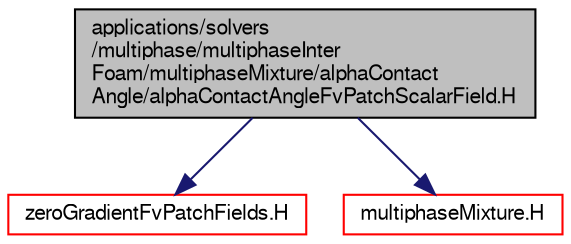 digraph "applications/solvers/multiphase/multiphaseInterFoam/multiphaseMixture/alphaContactAngle/alphaContactAngleFvPatchScalarField.H"
{
  bgcolor="transparent";
  edge [fontname="FreeSans",fontsize="10",labelfontname="FreeSans",labelfontsize="10"];
  node [fontname="FreeSans",fontsize="10",shape=record];
  Node0 [label="applications/solvers\l/multiphase/multiphaseInter\lFoam/multiphaseMixture/alphaContact\lAngle/alphaContactAngleFvPatchScalarField.H",height=0.2,width=0.4,color="black", fillcolor="grey75", style="filled", fontcolor="black"];
  Node0 -> Node1 [color="midnightblue",fontsize="10",style="solid",fontname="FreeSans"];
  Node1 [label="zeroGradientFvPatchFields.H",height=0.2,width=0.4,color="red",URL="$a01547.html"];
  Node0 -> Node189 [color="midnightblue",fontsize="10",style="solid",fontname="FreeSans"];
  Node189 [label="multiphaseMixture.H",height=0.2,width=0.4,color="red",URL="$a20561.html"];
}
